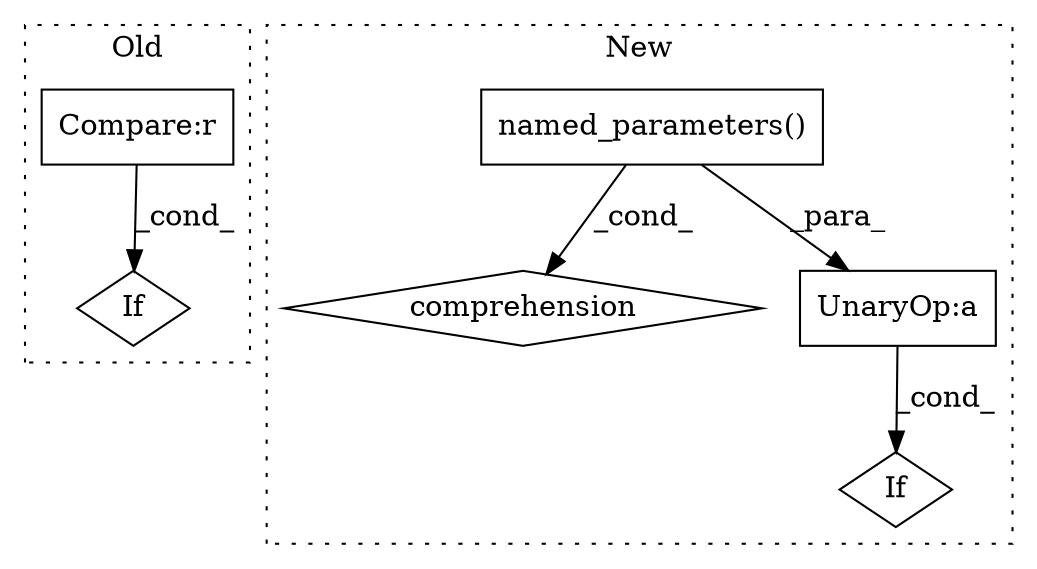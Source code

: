 digraph G {
subgraph cluster0 {
1 [label="If" a="96" s="1471" l="58" shape="diamond"];
4 [label="Compare:r" a="40" s="1471" l="24" shape="box"];
label = "Old";
style="dotted";
}
subgraph cluster1 {
2 [label="named_parameters()" a="75" s="2790" l="23" shape="box"];
3 [label="If" a="96" s="2842" l="40" shape="diamond"];
5 [label="comprehension" a="45" s="2775" l="3" shape="diamond"];
6 [label="UnaryOp:a" a="61" s="2842" l="40" shape="box"];
label = "New";
style="dotted";
}
2 -> 6 [label="_para_"];
2 -> 5 [label="_cond_"];
4 -> 1 [label="_cond_"];
6 -> 3 [label="_cond_"];
}